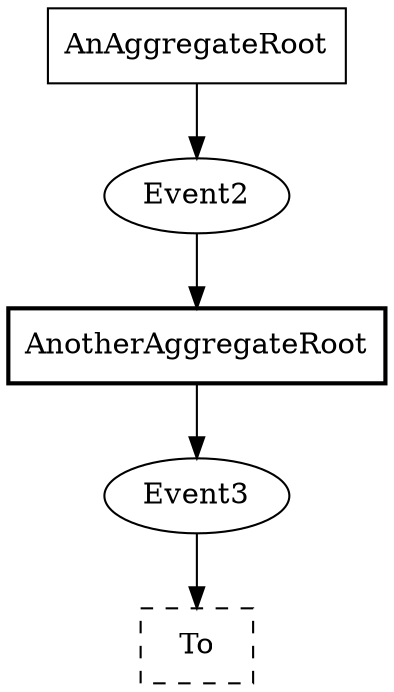 digraph {
splines=spline;
"AnAggregateRoot" -> "Event2" [style=solid];
"Event3" -> "To" [style=solid];
"AnotherAggregateRoot" -> "Event3" [style=solid];
"Event2" -> "AnotherAggregateRoot" [style=solid];
"AnAggregateRoot"[shape=box];
"Event2"[shape=ellipse];
"Event3"[shape=ellipse];
"To"[shape=box,style=dashed];
"AnotherAggregateRoot"[shape=box,style=bold];
}
